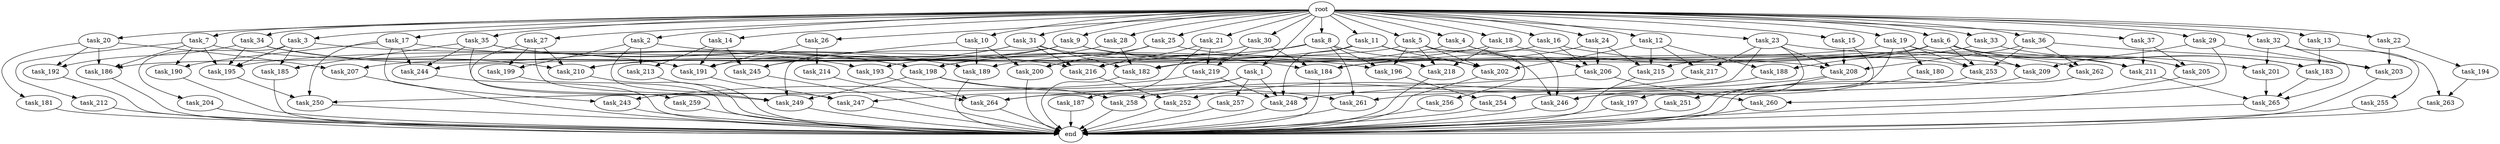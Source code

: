 digraph G {
  root [size="0.000000"];
  task_1 [size="10.240000"];
  task_2 [size="10.240000"];
  task_3 [size="10.240000"];
  task_4 [size="10.240000"];
  task_5 [size="10.240000"];
  task_6 [size="10.240000"];
  task_7 [size="10.240000"];
  task_8 [size="10.240000"];
  task_9 [size="10.240000"];
  task_10 [size="10.240000"];
  task_11 [size="10.240000"];
  task_12 [size="10.240000"];
  task_13 [size="10.240000"];
  task_14 [size="10.240000"];
  task_15 [size="10.240000"];
  task_16 [size="10.240000"];
  task_17 [size="10.240000"];
  task_18 [size="10.240000"];
  task_19 [size="10.240000"];
  task_20 [size="10.240000"];
  task_21 [size="10.240000"];
  task_22 [size="10.240000"];
  task_23 [size="10.240000"];
  task_24 [size="10.240000"];
  task_25 [size="10.240000"];
  task_26 [size="10.240000"];
  task_27 [size="10.240000"];
  task_28 [size="10.240000"];
  task_29 [size="10.240000"];
  task_30 [size="10.240000"];
  task_31 [size="10.240000"];
  task_32 [size="10.240000"];
  task_33 [size="10.240000"];
  task_34 [size="10.240000"];
  task_35 [size="10.240000"];
  task_36 [size="10.240000"];
  task_37 [size="10.240000"];
  task_180 [size="8589934592.000000"];
  task_181 [size="6957847019.520000"];
  task_182 [size="12799002542.080000"];
  task_183 [size="12541304504.320000"];
  task_184 [size="18382460026.880001"];
  task_185 [size="6270652252.160000"];
  task_186 [size="9878424780.800001"];
  task_187 [size="1374389534.720000"];
  task_188 [size="13915694039.040001"];
  task_189 [size="9706626088.960001"];
  task_190 [size="2920577761.280000"];
  task_191 [size="13829794693.120001"];
  task_192 [size="13915694039.040001"];
  task_193 [size="8332236554.240000"];
  task_194 [size="3092376453.120000"];
  task_195 [size="14602888806.400000"];
  task_196 [size="5669356830.720000"];
  task_197 [size="773094113.280000"];
  task_198 [size="5068061409.280000"];
  task_199 [size="4294967296.000000"];
  task_200 [size="10737418240.000000"];
  task_201 [size="3865470566.400000"];
  task_202 [size="11854109736.960001"];
  task_203 [size="12197707120.639999"];
  task_204 [size="5497558138.880000"];
  task_205 [size="15891378995.200001"];
  task_206 [size="11510512353.280001"];
  task_207 [size="8332236554.240000"];
  task_208 [size="4466765987.840000"];
  task_209 [size="16063177687.040001"];
  task_210 [size="16406775070.720001"];
  task_211 [size="11510512353.280001"];
  task_212 [size="773094113.280000"];
  task_213 [size="5239860101.120000"];
  task_214 [size="8589934592.000000"];
  task_215 [size="18124761989.119999"];
  task_216 [size="11338713661.440001"];
  task_217 [size="7730941132.800000"];
  task_218 [size="4896262717.440001"];
  task_219 [size="2748779069.440000"];
  task_243 [size="5239860101.120000"];
  task_244 [size="11510512353.280001"];
  task_245 [size="14774687498.240000"];
  task_246 [size="5583457484.800000"];
  task_247 [size="5068061409.280000"];
  task_248 [size="10823317585.920000"];
  task_249 [size="9792525434.880001"];
  task_250 [size="8504035246.080000"];
  task_251 [size="4209067950.080000"];
  task_252 [size="12799002542.080000"];
  task_253 [size="19069654794.240002"];
  task_254 [size="17179869184.000000"];
  task_255 [size="3092376453.120000"];
  task_256 [size="2147483648.000000"];
  task_257 [size="2147483648.000000"];
  task_258 [size="9706626088.960001"];
  task_259 [size="2147483648.000000"];
  task_260 [size="10050223472.639999"];
  task_261 [size="7215545057.280000"];
  task_262 [size="3521873182.720000"];
  task_263 [size="2748779069.440000"];
  task_264 [size="6786048327.680000"];
  task_265 [size="21732534517.760002"];
  end [size="0.000000"];

  root -> task_1 [size="1.000000"];
  root -> task_2 [size="1.000000"];
  root -> task_3 [size="1.000000"];
  root -> task_4 [size="1.000000"];
  root -> task_5 [size="1.000000"];
  root -> task_6 [size="1.000000"];
  root -> task_7 [size="1.000000"];
  root -> task_8 [size="1.000000"];
  root -> task_9 [size="1.000000"];
  root -> task_10 [size="1.000000"];
  root -> task_11 [size="1.000000"];
  root -> task_12 [size="1.000000"];
  root -> task_13 [size="1.000000"];
  root -> task_14 [size="1.000000"];
  root -> task_15 [size="1.000000"];
  root -> task_16 [size="1.000000"];
  root -> task_17 [size="1.000000"];
  root -> task_18 [size="1.000000"];
  root -> task_19 [size="1.000000"];
  root -> task_20 [size="1.000000"];
  root -> task_21 [size="1.000000"];
  root -> task_22 [size="1.000000"];
  root -> task_23 [size="1.000000"];
  root -> task_24 [size="1.000000"];
  root -> task_25 [size="1.000000"];
  root -> task_26 [size="1.000000"];
  root -> task_27 [size="1.000000"];
  root -> task_28 [size="1.000000"];
  root -> task_29 [size="1.000000"];
  root -> task_30 [size="1.000000"];
  root -> task_31 [size="1.000000"];
  root -> task_32 [size="1.000000"];
  root -> task_33 [size="1.000000"];
  root -> task_34 [size="1.000000"];
  root -> task_35 [size="1.000000"];
  root -> task_36 [size="1.000000"];
  root -> task_37 [size="1.000000"];
  task_1 -> task_247 [size="209715200.000000"];
  task_1 -> task_248 [size="209715200.000000"];
  task_1 -> task_250 [size="209715200.000000"];
  task_1 -> task_257 [size="209715200.000000"];
  task_2 -> task_196 [size="209715200.000000"];
  task_2 -> task_199 [size="209715200.000000"];
  task_2 -> task_213 [size="209715200.000000"];
  task_2 -> task_247 [size="209715200.000000"];
  task_3 -> task_185 [size="536870912.000000"];
  task_3 -> task_195 [size="536870912.000000"];
  task_3 -> task_204 [size="536870912.000000"];
  task_3 -> task_216 [size="536870912.000000"];
  task_4 -> task_189 [size="33554432.000000"];
  task_4 -> task_206 [size="33554432.000000"];
  task_4 -> task_246 [size="33554432.000000"];
  task_5 -> task_186 [size="209715200.000000"];
  task_5 -> task_196 [size="209715200.000000"];
  task_5 -> task_202 [size="209715200.000000"];
  task_5 -> task_209 [size="209715200.000000"];
  task_5 -> task_218 [size="209715200.000000"];
  task_5 -> task_256 [size="209715200.000000"];
  task_6 -> task_182 [size="679477248.000000"];
  task_6 -> task_183 [size="679477248.000000"];
  task_6 -> task_184 [size="679477248.000000"];
  task_6 -> task_188 [size="679477248.000000"];
  task_6 -> task_205 [size="679477248.000000"];
  task_6 -> task_209 [size="679477248.000000"];
  task_6 -> task_211 [size="679477248.000000"];
  task_6 -> task_253 [size="679477248.000000"];
  task_7 -> task_186 [size="75497472.000000"];
  task_7 -> task_190 [size="75497472.000000"];
  task_7 -> task_191 [size="75497472.000000"];
  task_7 -> task_195 [size="75497472.000000"];
  task_7 -> task_212 [size="75497472.000000"];
  task_8 -> task_182 [size="134217728.000000"];
  task_8 -> task_196 [size="134217728.000000"];
  task_8 -> task_198 [size="134217728.000000"];
  task_8 -> task_202 [size="134217728.000000"];
  task_8 -> task_261 [size="134217728.000000"];
  task_9 -> task_191 [size="134217728.000000"];
  task_9 -> task_207 [size="134217728.000000"];
  task_9 -> task_218 [size="134217728.000000"];
  task_9 -> task_249 [size="134217728.000000"];
  task_9 -> task_253 [size="134217728.000000"];
  task_10 -> task_189 [size="838860800.000000"];
  task_10 -> task_200 [size="838860800.000000"];
  task_10 -> task_245 [size="838860800.000000"];
  task_11 -> task_195 [size="134217728.000000"];
  task_11 -> task_202 [size="134217728.000000"];
  task_11 -> task_246 [size="134217728.000000"];
  task_11 -> task_248 [size="134217728.000000"];
  task_12 -> task_188 [size="679477248.000000"];
  task_12 -> task_202 [size="679477248.000000"];
  task_12 -> task_215 [size="679477248.000000"];
  task_12 -> task_217 [size="679477248.000000"];
  task_13 -> task_183 [size="134217728.000000"];
  task_13 -> task_263 [size="134217728.000000"];
  task_14 -> task_191 [size="301989888.000000"];
  task_14 -> task_213 [size="301989888.000000"];
  task_14 -> task_245 [size="301989888.000000"];
  task_15 -> task_208 [size="75497472.000000"];
  task_15 -> task_246 [size="75497472.000000"];
  task_16 -> task_206 [size="411041792.000000"];
  task_16 -> task_210 [size="411041792.000000"];
  task_16 -> task_211 [size="411041792.000000"];
  task_17 -> task_190 [size="209715200.000000"];
  task_17 -> task_198 [size="209715200.000000"];
  task_17 -> task_243 [size="209715200.000000"];
  task_17 -> task_244 [size="209715200.000000"];
  task_17 -> task_250 [size="209715200.000000"];
  task_18 -> task_216 [size="134217728.000000"];
  task_18 -> task_218 [size="134217728.000000"];
  task_18 -> task_262 [size="134217728.000000"];
  task_19 -> task_180 [size="838860800.000000"];
  task_19 -> task_205 [size="838860800.000000"];
  task_19 -> task_244 [size="838860800.000000"];
  task_19 -> task_253 [size="838860800.000000"];
  task_19 -> task_254 [size="838860800.000000"];
  task_20 -> task_181 [size="679477248.000000"];
  task_20 -> task_186 [size="679477248.000000"];
  task_20 -> task_192 [size="679477248.000000"];
  task_20 -> task_207 [size="679477248.000000"];
  task_21 -> task_187 [size="134217728.000000"];
  task_21 -> task_216 [size="134217728.000000"];
  task_21 -> task_219 [size="134217728.000000"];
  task_22 -> task_194 [size="301989888.000000"];
  task_22 -> task_203 [size="301989888.000000"];
  task_23 -> task_197 [size="75497472.000000"];
  task_23 -> task_201 [size="75497472.000000"];
  task_23 -> task_208 [size="75497472.000000"];
  task_23 -> task_217 [size="75497472.000000"];
  task_23 -> task_264 [size="75497472.000000"];
  task_24 -> task_184 [size="679477248.000000"];
  task_24 -> task_206 [size="679477248.000000"];
  task_24 -> task_215 [size="679477248.000000"];
  task_25 -> task_198 [size="75497472.000000"];
  task_25 -> task_200 [size="75497472.000000"];
  task_25 -> task_208 [size="75497472.000000"];
  task_26 -> task_191 [size="838860800.000000"];
  task_26 -> task_214 [size="838860800.000000"];
  task_27 -> task_199 [size="209715200.000000"];
  task_27 -> task_210 [size="209715200.000000"];
  task_27 -> task_249 [size="209715200.000000"];
  task_27 -> task_259 [size="209715200.000000"];
  task_28 -> task_182 [size="134217728.000000"];
  task_28 -> task_193 [size="134217728.000000"];
  task_29 -> task_203 [size="679477248.000000"];
  task_29 -> task_209 [size="679477248.000000"];
  task_29 -> task_260 [size="679477248.000000"];
  task_30 -> task_184 [size="134217728.000000"];
  task_30 -> task_200 [size="134217728.000000"];
  task_30 -> task_219 [size="134217728.000000"];
  task_31 -> task_182 [size="301989888.000000"];
  task_31 -> task_184 [size="301989888.000000"];
  task_31 -> task_210 [size="301989888.000000"];
  task_31 -> task_216 [size="301989888.000000"];
  task_31 -> task_245 [size="301989888.000000"];
  task_32 -> task_201 [size="301989888.000000"];
  task_32 -> task_255 [size="301989888.000000"];
  task_32 -> task_265 [size="301989888.000000"];
  task_33 -> task_183 [size="411041792.000000"];
  task_33 -> task_215 [size="411041792.000000"];
  task_34 -> task_192 [size="679477248.000000"];
  task_34 -> task_193 [size="679477248.000000"];
  task_34 -> task_195 [size="679477248.000000"];
  task_34 -> task_210 [size="679477248.000000"];
  task_35 -> task_185 [size="75497472.000000"];
  task_35 -> task_189 [size="75497472.000000"];
  task_35 -> task_198 [size="75497472.000000"];
  task_35 -> task_244 [size="75497472.000000"];
  task_35 -> task_249 [size="75497472.000000"];
  task_36 -> task_203 [size="209715200.000000"];
  task_36 -> task_208 [size="209715200.000000"];
  task_36 -> task_253 [size="209715200.000000"];
  task_36 -> task_262 [size="209715200.000000"];
  task_37 -> task_205 [size="33554432.000000"];
  task_37 -> task_211 [size="33554432.000000"];
  task_180 -> task_246 [size="301989888.000000"];
  task_181 -> end [size="1.000000"];
  task_182 -> end [size="1.000000"];
  task_183 -> task_265 [size="838860800.000000"];
  task_184 -> end [size="1.000000"];
  task_185 -> end [size="1.000000"];
  task_186 -> end [size="1.000000"];
  task_187 -> end [size="1.000000"];
  task_188 -> task_252 [size="838860800.000000"];
  task_189 -> end [size="1.000000"];
  task_190 -> end [size="1.000000"];
  task_191 -> task_247 [size="75497472.000000"];
  task_192 -> end [size="1.000000"];
  task_193 -> task_264 [size="75497472.000000"];
  task_194 -> task_263 [size="134217728.000000"];
  task_195 -> task_250 [size="411041792.000000"];
  task_196 -> task_254 [size="838860800.000000"];
  task_197 -> end [size="1.000000"];
  task_198 -> task_249 [size="536870912.000000"];
  task_198 -> task_258 [size="536870912.000000"];
  task_198 -> task_261 [size="536870912.000000"];
  task_199 -> end [size="1.000000"];
  task_200 -> end [size="1.000000"];
  task_201 -> task_265 [size="301989888.000000"];
  task_202 -> end [size="1.000000"];
  task_203 -> end [size="1.000000"];
  task_204 -> end [size="1.000000"];
  task_205 -> end [size="1.000000"];
  task_206 -> task_260 [size="301989888.000000"];
  task_206 -> task_264 [size="301989888.000000"];
  task_207 -> end [size="1.000000"];
  task_208 -> task_248 [size="411041792.000000"];
  task_208 -> task_251 [size="411041792.000000"];
  task_209 -> task_261 [size="33554432.000000"];
  task_210 -> end [size="1.000000"];
  task_211 -> task_265 [size="679477248.000000"];
  task_212 -> end [size="1.000000"];
  task_213 -> end [size="1.000000"];
  task_214 -> task_264 [size="209715200.000000"];
  task_215 -> end [size="1.000000"];
  task_216 -> task_252 [size="411041792.000000"];
  task_217 -> task_258 [size="411041792.000000"];
  task_218 -> end [size="1.000000"];
  task_219 -> task_243 [size="301989888.000000"];
  task_219 -> task_248 [size="301989888.000000"];
  task_243 -> end [size="1.000000"];
  task_244 -> end [size="1.000000"];
  task_245 -> end [size="1.000000"];
  task_246 -> end [size="1.000000"];
  task_247 -> end [size="1.000000"];
  task_248 -> end [size="1.000000"];
  task_249 -> end [size="1.000000"];
  task_250 -> end [size="1.000000"];
  task_251 -> end [size="1.000000"];
  task_252 -> end [size="1.000000"];
  task_253 -> end [size="1.000000"];
  task_254 -> end [size="1.000000"];
  task_255 -> end [size="1.000000"];
  task_256 -> end [size="1.000000"];
  task_257 -> end [size="1.000000"];
  task_258 -> end [size="1.000000"];
  task_259 -> end [size="1.000000"];
  task_260 -> end [size="1.000000"];
  task_261 -> end [size="1.000000"];
  task_262 -> end [size="1.000000"];
  task_263 -> end [size="1.000000"];
  task_264 -> end [size="1.000000"];
  task_265 -> end [size="1.000000"];
}
